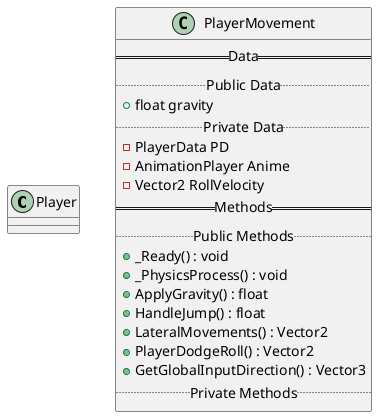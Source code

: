 @startuml

class Player

class PlayerMovement {
    == Data ==
    .. Public Data ..
    +float gravity
    .. Private Data ..
    -PlayerData PD
    -AnimationPlayer Anime
    -Vector2 RollVelocity
    == Methods ==
    .. Public Methods ..
    +_Ready() : void
    +_PhysicsProcess() : void 
    +ApplyGravity() : float
    +HandleJump() : float
    +LateralMovements() : Vector2
    +PlayerDodgeRoll() : Vector2
    +GetGlobalInputDirection() : Vector3
    .. Private Methods ..
}

@enduml